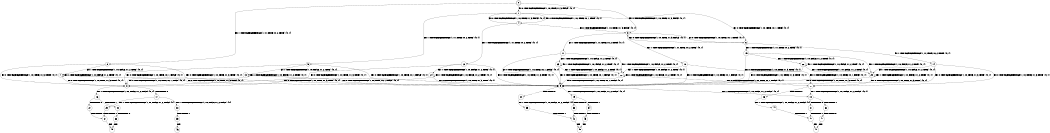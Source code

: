 digraph BCG {
size = "7, 10.5";
center = TRUE;
node [shape = circle];
0 [peripheries = 2];
0 -> 1 [label = "EX !0 !ATOMIC_EXCH_BRANCH (1, +0, TRUE, +1, 3, FALSE) !{0, 1}"];
0 -> 2 [label = "EX !1 !ATOMIC_EXCH_BRANCH (1, +1, TRUE, +0, 2, TRUE) !{0, 1}"];
0 -> 3 [label = "EX !0 !ATOMIC_EXCH_BRANCH (1, +0, TRUE, +1, 3, FALSE) !{0, 1}"];
1 -> 4 [label = "EX !0 !ATOMIC_EXCH_BRANCH (1, +0, TRUE, +0, 1, TRUE) !{0, 1}"];
1 -> 5 [label = "EX !1 !ATOMIC_EXCH_BRANCH (1, +1, TRUE, +0, 2, TRUE) !{0, 1}"];
1 -> 6 [label = "EX !0 !ATOMIC_EXCH_BRANCH (1, +0, TRUE, +0, 1, TRUE) !{0, 1}"];
2 -> 7 [label = "EX !1 !ATOMIC_EXCH_BRANCH (1, +0, FALSE, +1, 2, TRUE) !{0, 1}"];
2 -> 8 [label = "EX !0 !ATOMIC_EXCH_BRANCH (1, +0, TRUE, +1, 3, TRUE) !{0, 1}"];
2 -> 9 [label = "EX !0 !ATOMIC_EXCH_BRANCH (1, +0, TRUE, +1, 3, TRUE) !{0, 1}"];
3 -> 10 [label = "EX !1 !ATOMIC_EXCH_BRANCH (1, +1, TRUE, +0, 2, TRUE) !{0, 1}"];
3 -> 6 [label = "EX !0 !ATOMIC_EXCH_BRANCH (1, +0, TRUE, +0, 1, TRUE) !{0, 1}"];
3 -> 11 [label = "EX !1 !ATOMIC_EXCH_BRANCH (1, +1, TRUE, +0, 2, TRUE) !{0, 1}"];
4 -> 1 [label = "EX !0 !ATOMIC_EXCH_BRANCH (1, +0, TRUE, +1, 3, FALSE) !{0, 1}"];
4 -> 12 [label = "EX !1 !ATOMIC_EXCH_BRANCH (1, +1, TRUE, +0, 2, TRUE) !{0, 1}"];
4 -> 3 [label = "EX !0 !ATOMIC_EXCH_BRANCH (1, +0, TRUE, +1, 3, FALSE) !{0, 1}"];
5 -> 8 [label = "EX !0 !ATOMIC_EXCH_BRANCH (1, +0, TRUE, +0, 1, FALSE) !{0, 1}"];
5 -> 13 [label = "EX !1 !ATOMIC_EXCH_BRANCH (1, +0, FALSE, +1, 2, TRUE) !{0, 1}"];
5 -> 9 [label = "EX !0 !ATOMIC_EXCH_BRANCH (1, +0, TRUE, +0, 1, FALSE) !{0, 1}"];
6 -> 14 [label = "EX !1 !ATOMIC_EXCH_BRANCH (1, +1, TRUE, +0, 2, TRUE) !{0, 1}"];
6 -> 3 [label = "EX !0 !ATOMIC_EXCH_BRANCH (1, +0, TRUE, +1, 3, FALSE) !{0, 1}"];
6 -> 15 [label = "EX !1 !ATOMIC_EXCH_BRANCH (1, +1, TRUE, +0, 2, TRUE) !{0, 1}"];
7 -> 7 [label = "EX !1 !ATOMIC_EXCH_BRANCH (1, +0, FALSE, +1, 2, TRUE) !{0, 1}"];
7 -> 8 [label = "EX !0 !ATOMIC_EXCH_BRANCH (1, +0, TRUE, +1, 3, TRUE) !{0, 1}"];
7 -> 9 [label = "EX !0 !ATOMIC_EXCH_BRANCH (1, +0, TRUE, +1, 3, TRUE) !{0, 1}"];
8 -> 16 [label = "EX !1 !ATOMIC_EXCH_BRANCH (1, +0, FALSE, +1, 2, FALSE) !{0, 1}"];
8 -> 17 [label = "TERMINATE !0"];
9 -> 18 [label = "EX !1 !ATOMIC_EXCH_BRANCH (1, +0, FALSE, +1, 2, FALSE) !{0, 1}"];
9 -> 19 [label = "EX !1 !ATOMIC_EXCH_BRANCH (1, +0, FALSE, +1, 2, FALSE) !{0, 1}"];
9 -> 20 [label = "TERMINATE !0"];
10 -> 21 [label = "EX !0 !ATOMIC_EXCH_BRANCH (1, +0, TRUE, +0, 1, FALSE) !{0, 1}"];
10 -> 22 [label = "EX !1 !ATOMIC_EXCH_BRANCH (1, +0, FALSE, +1, 2, TRUE) !{0, 1}"];
10 -> 9 [label = "EX !0 !ATOMIC_EXCH_BRANCH (1, +0, TRUE, +0, 1, FALSE) !{0, 1}"];
11 -> 22 [label = "EX !1 !ATOMIC_EXCH_BRANCH (1, +0, FALSE, +1, 2, TRUE) !{0, 1}"];
11 -> 9 [label = "EX !0 !ATOMIC_EXCH_BRANCH (1, +0, TRUE, +0, 1, FALSE) !{0, 1}"];
11 -> 23 [label = "EX !1 !ATOMIC_EXCH_BRANCH (1, +0, FALSE, +1, 2, TRUE) !{0, 1}"];
12 -> 8 [label = "EX !0 !ATOMIC_EXCH_BRANCH (1, +0, TRUE, +1, 3, TRUE) !{0, 1}"];
12 -> 24 [label = "EX !1 !ATOMIC_EXCH_BRANCH (1, +0, FALSE, +1, 2, TRUE) !{0, 1}"];
12 -> 9 [label = "EX !0 !ATOMIC_EXCH_BRANCH (1, +0, TRUE, +1, 3, TRUE) !{0, 1}"];
13 -> 8 [label = "EX !0 !ATOMIC_EXCH_BRANCH (1, +0, TRUE, +0, 1, FALSE) !{0, 1}"];
13 -> 13 [label = "EX !1 !ATOMIC_EXCH_BRANCH (1, +0, FALSE, +1, 2, TRUE) !{0, 1}"];
13 -> 9 [label = "EX !0 !ATOMIC_EXCH_BRANCH (1, +0, TRUE, +0, 1, FALSE) !{0, 1}"];
14 -> 21 [label = "EX !0 !ATOMIC_EXCH_BRANCH (1, +0, TRUE, +1, 3, TRUE) !{0, 1}"];
14 -> 25 [label = "EX !1 !ATOMIC_EXCH_BRANCH (1, +0, FALSE, +1, 2, TRUE) !{0, 1}"];
14 -> 9 [label = "EX !0 !ATOMIC_EXCH_BRANCH (1, +0, TRUE, +1, 3, TRUE) !{0, 1}"];
15 -> 25 [label = "EX !1 !ATOMIC_EXCH_BRANCH (1, +0, FALSE, +1, 2, TRUE) !{0, 1}"];
15 -> 9 [label = "EX !0 !ATOMIC_EXCH_BRANCH (1, +0, TRUE, +1, 3, TRUE) !{0, 1}"];
15 -> 26 [label = "EX !1 !ATOMIC_EXCH_BRANCH (1, +0, FALSE, +1, 2, TRUE) !{0, 1}"];
16 -> 27 [label = "TERMINATE !0"];
16 -> 28 [label = "TERMINATE !1"];
17 -> 29 [label = "EX !1 !ATOMIC_EXCH_BRANCH (1, +0, FALSE, +1, 2, FALSE) !{1}"];
17 -> 30 [label = "EX !1 !ATOMIC_EXCH_BRANCH (1, +0, FALSE, +1, 2, FALSE) !{1}"];
18 -> 31 [label = "TERMINATE !0"];
18 -> 32 [label = "TERMINATE !1"];
19 -> 33 [label = "TERMINATE !0"];
19 -> 34 [label = "TERMINATE !1"];
20 -> 35 [label = "EX !1 !ATOMIC_EXCH_BRANCH (1, +0, FALSE, +1, 2, FALSE) !{1}"];
21 -> 18 [label = "EX !1 !ATOMIC_EXCH_BRANCH (1, +0, FALSE, +1, 2, FALSE) !{0, 1}"];
21 -> 36 [label = "TERMINATE !0"];
22 -> 21 [label = "EX !0 !ATOMIC_EXCH_BRANCH (1, +0, TRUE, +0, 1, FALSE) !{0, 1}"];
22 -> 22 [label = "EX !1 !ATOMIC_EXCH_BRANCH (1, +0, FALSE, +1, 2, TRUE) !{0, 1}"];
22 -> 9 [label = "EX !0 !ATOMIC_EXCH_BRANCH (1, +0, TRUE, +0, 1, FALSE) !{0, 1}"];
23 -> 22 [label = "EX !1 !ATOMIC_EXCH_BRANCH (1, +0, FALSE, +1, 2, TRUE) !{0, 1}"];
23 -> 9 [label = "EX !0 !ATOMIC_EXCH_BRANCH (1, +0, TRUE, +0, 1, FALSE) !{0, 1}"];
23 -> 23 [label = "EX !1 !ATOMIC_EXCH_BRANCH (1, +0, FALSE, +1, 2, TRUE) !{0, 1}"];
24 -> 8 [label = "EX !0 !ATOMIC_EXCH_BRANCH (1, +0, TRUE, +1, 3, TRUE) !{0, 1}"];
24 -> 24 [label = "EX !1 !ATOMIC_EXCH_BRANCH (1, +0, FALSE, +1, 2, TRUE) !{0, 1}"];
24 -> 9 [label = "EX !0 !ATOMIC_EXCH_BRANCH (1, +0, TRUE, +1, 3, TRUE) !{0, 1}"];
25 -> 21 [label = "EX !0 !ATOMIC_EXCH_BRANCH (1, +0, TRUE, +1, 3, TRUE) !{0, 1}"];
25 -> 25 [label = "EX !1 !ATOMIC_EXCH_BRANCH (1, +0, FALSE, +1, 2, TRUE) !{0, 1}"];
25 -> 9 [label = "EX !0 !ATOMIC_EXCH_BRANCH (1, +0, TRUE, +1, 3, TRUE) !{0, 1}"];
26 -> 25 [label = "EX !1 !ATOMIC_EXCH_BRANCH (1, +0, FALSE, +1, 2, TRUE) !{0, 1}"];
26 -> 9 [label = "EX !0 !ATOMIC_EXCH_BRANCH (1, +0, TRUE, +1, 3, TRUE) !{0, 1}"];
26 -> 26 [label = "EX !1 !ATOMIC_EXCH_BRANCH (1, +0, FALSE, +1, 2, TRUE) !{0, 1}"];
27 -> 37 [label = "TERMINATE !1"];
28 -> 38 [label = "TERMINATE !0"];
29 -> 37 [label = "TERMINATE !1"];
30 -> 39 [label = "TERMINATE !1"];
31 -> 40 [label = "TERMINATE !1"];
32 -> 41 [label = "TERMINATE !0"];
33 -> 42 [label = "TERMINATE !1"];
34 -> 43 [label = "TERMINATE !0"];
35 -> 42 [label = "TERMINATE !1"];
36 -> 44 [label = "EX !1 !ATOMIC_EXCH_BRANCH (1, +0, FALSE, +1, 2, FALSE) !{1}"];
37 -> 45 [label = "exit"];
38 -> 45 [label = "exit"];
39 -> 46 [label = "exit"];
40 -> 47 [label = "exit"];
41 -> 47 [label = "exit"];
42 -> 48 [label = "exit"];
43 -> 48 [label = "exit"];
44 -> 40 [label = "TERMINATE !1"];
}
